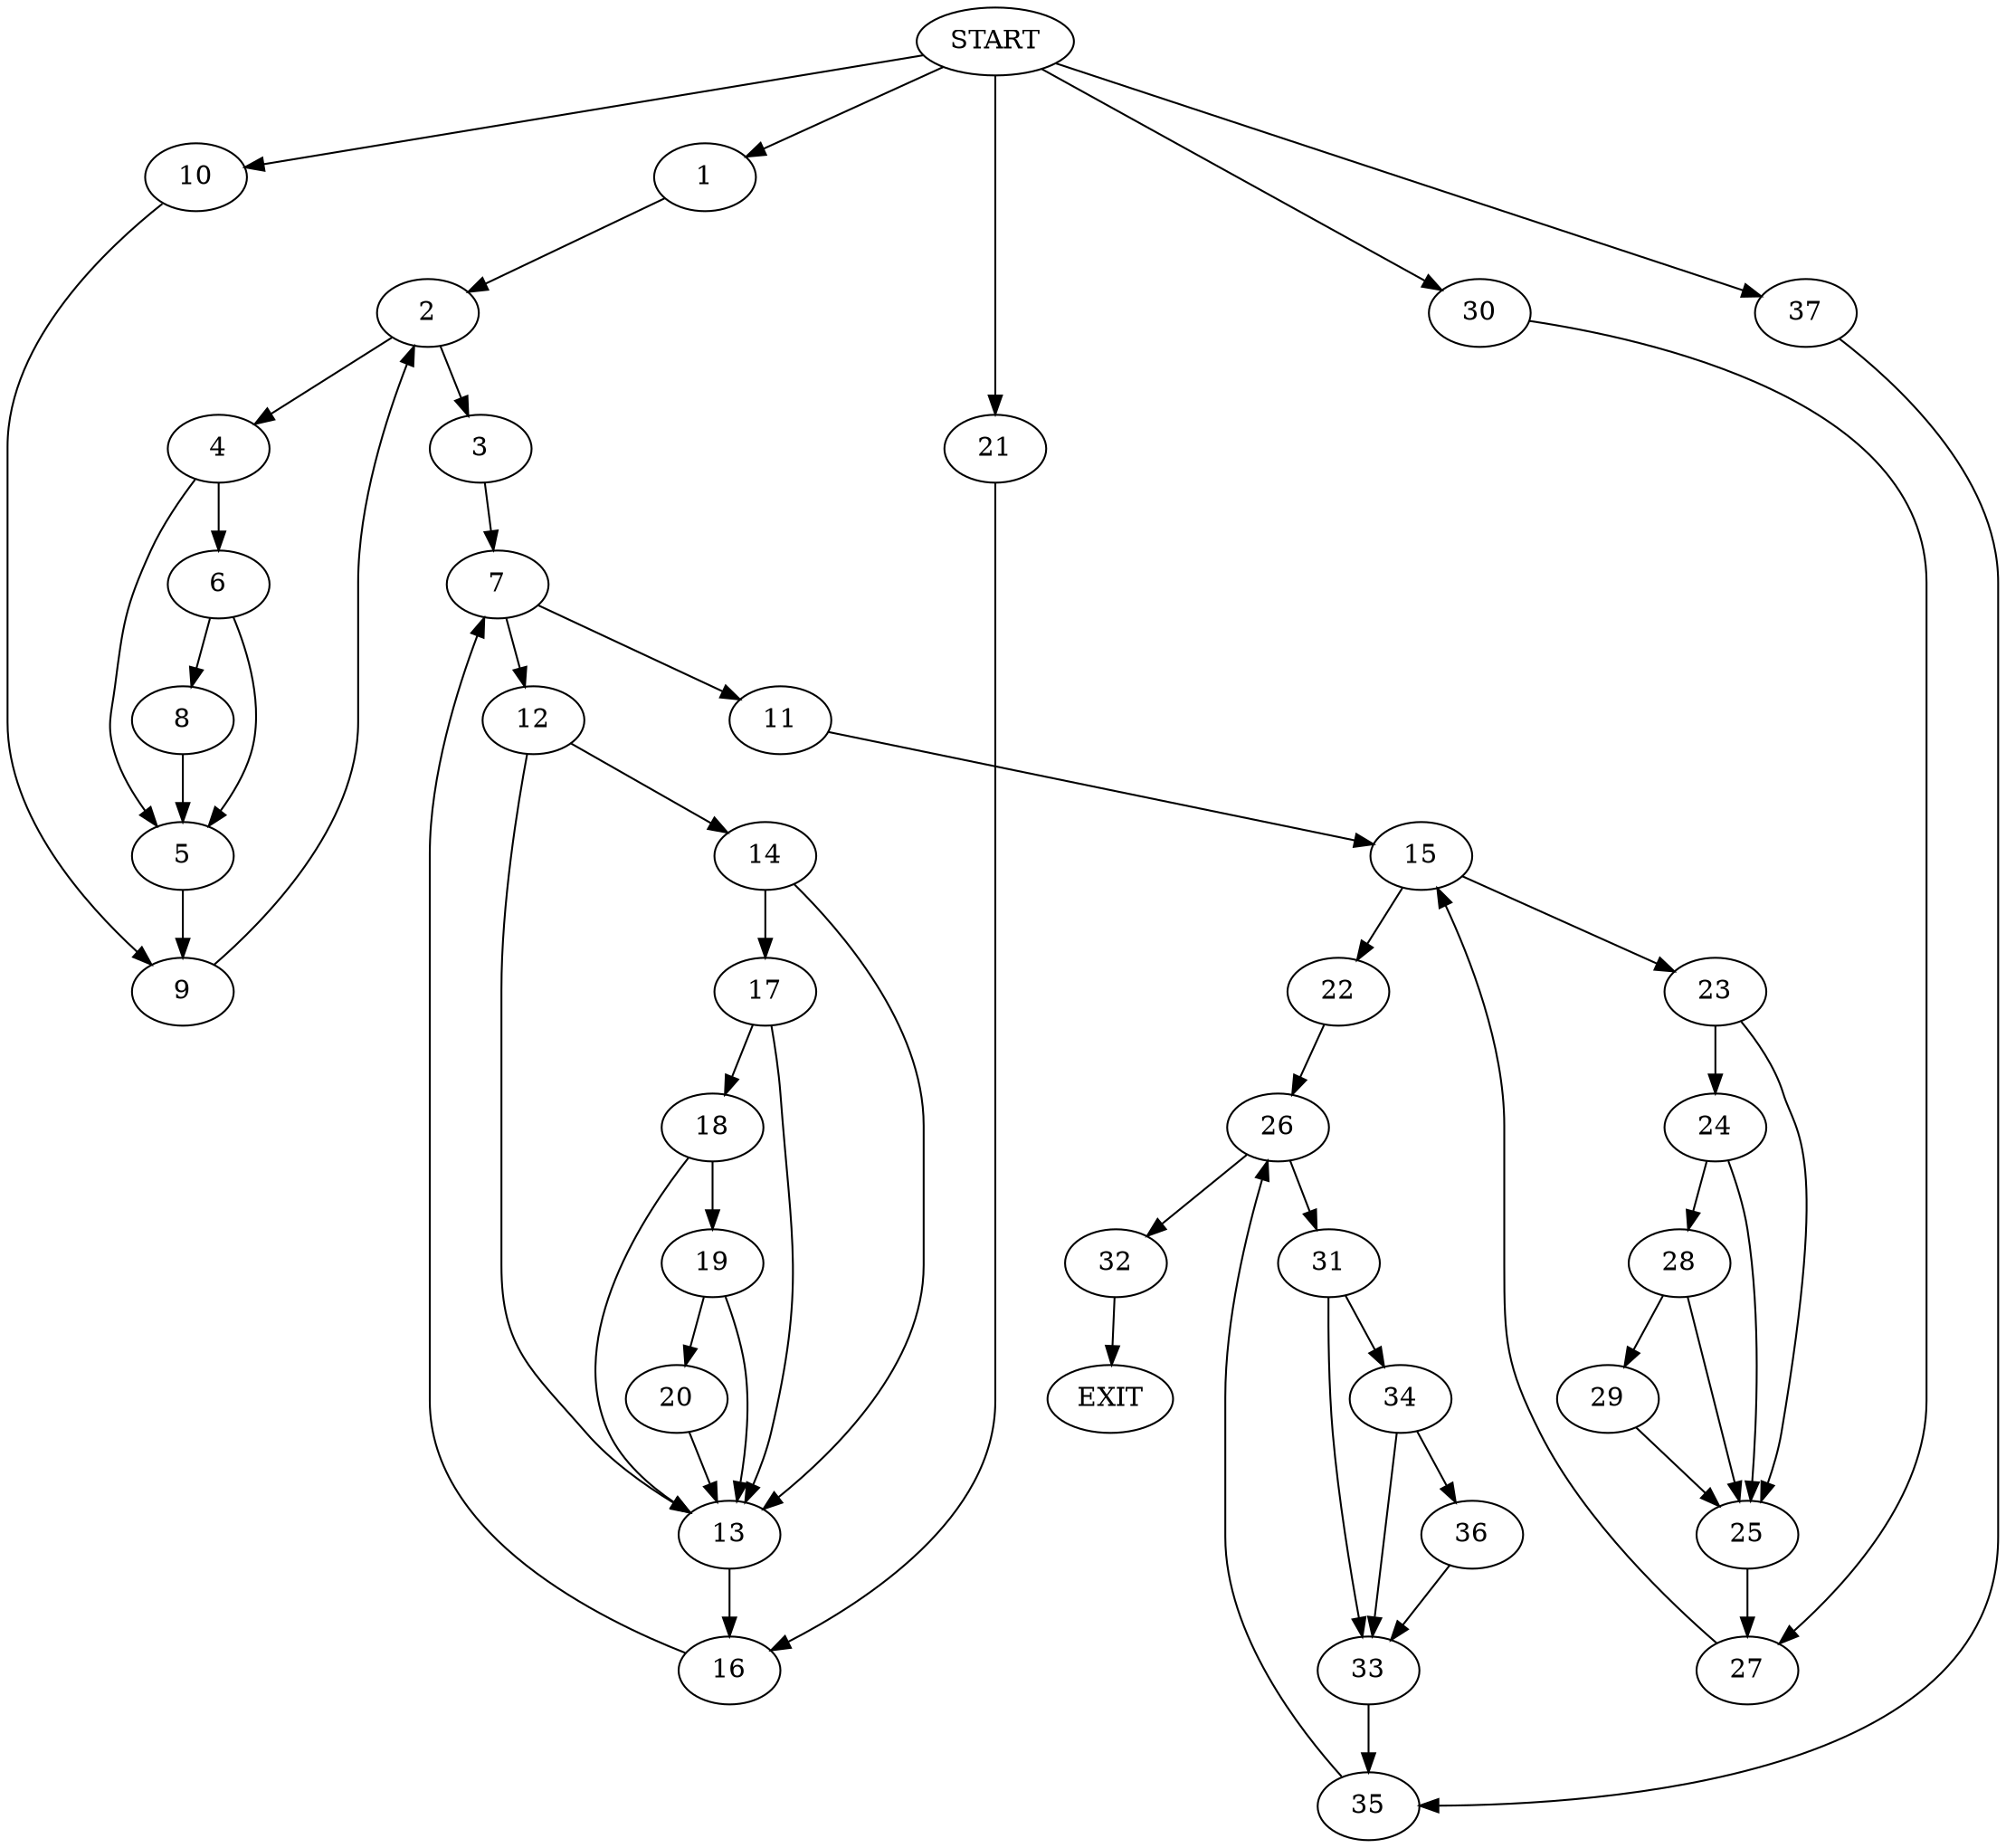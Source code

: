digraph {
0 [label="START"]
38 [label="EXIT"]
0 -> 1
1 -> 2
2 -> 3
2 -> 4
4 -> 5
4 -> 6
3 -> 7
6 -> 5
6 -> 8
5 -> 9
8 -> 5
9 -> 2
0 -> 10
10 -> 9
7 -> 11
7 -> 12
12 -> 13
12 -> 14
11 -> 15
13 -> 16
14 -> 17
14 -> 13
17 -> 18
17 -> 13
18 -> 19
18 -> 13
19 -> 20
19 -> 13
20 -> 13
16 -> 7
0 -> 21
21 -> 16
15 -> 22
15 -> 23
23 -> 24
23 -> 25
22 -> 26
25 -> 27
24 -> 25
24 -> 28
28 -> 25
28 -> 29
29 -> 25
27 -> 15
0 -> 30
30 -> 27
26 -> 31
26 -> 32
32 -> 38
31 -> 33
31 -> 34
33 -> 35
34 -> 33
34 -> 36
36 -> 33
35 -> 26
0 -> 37
37 -> 35
}
